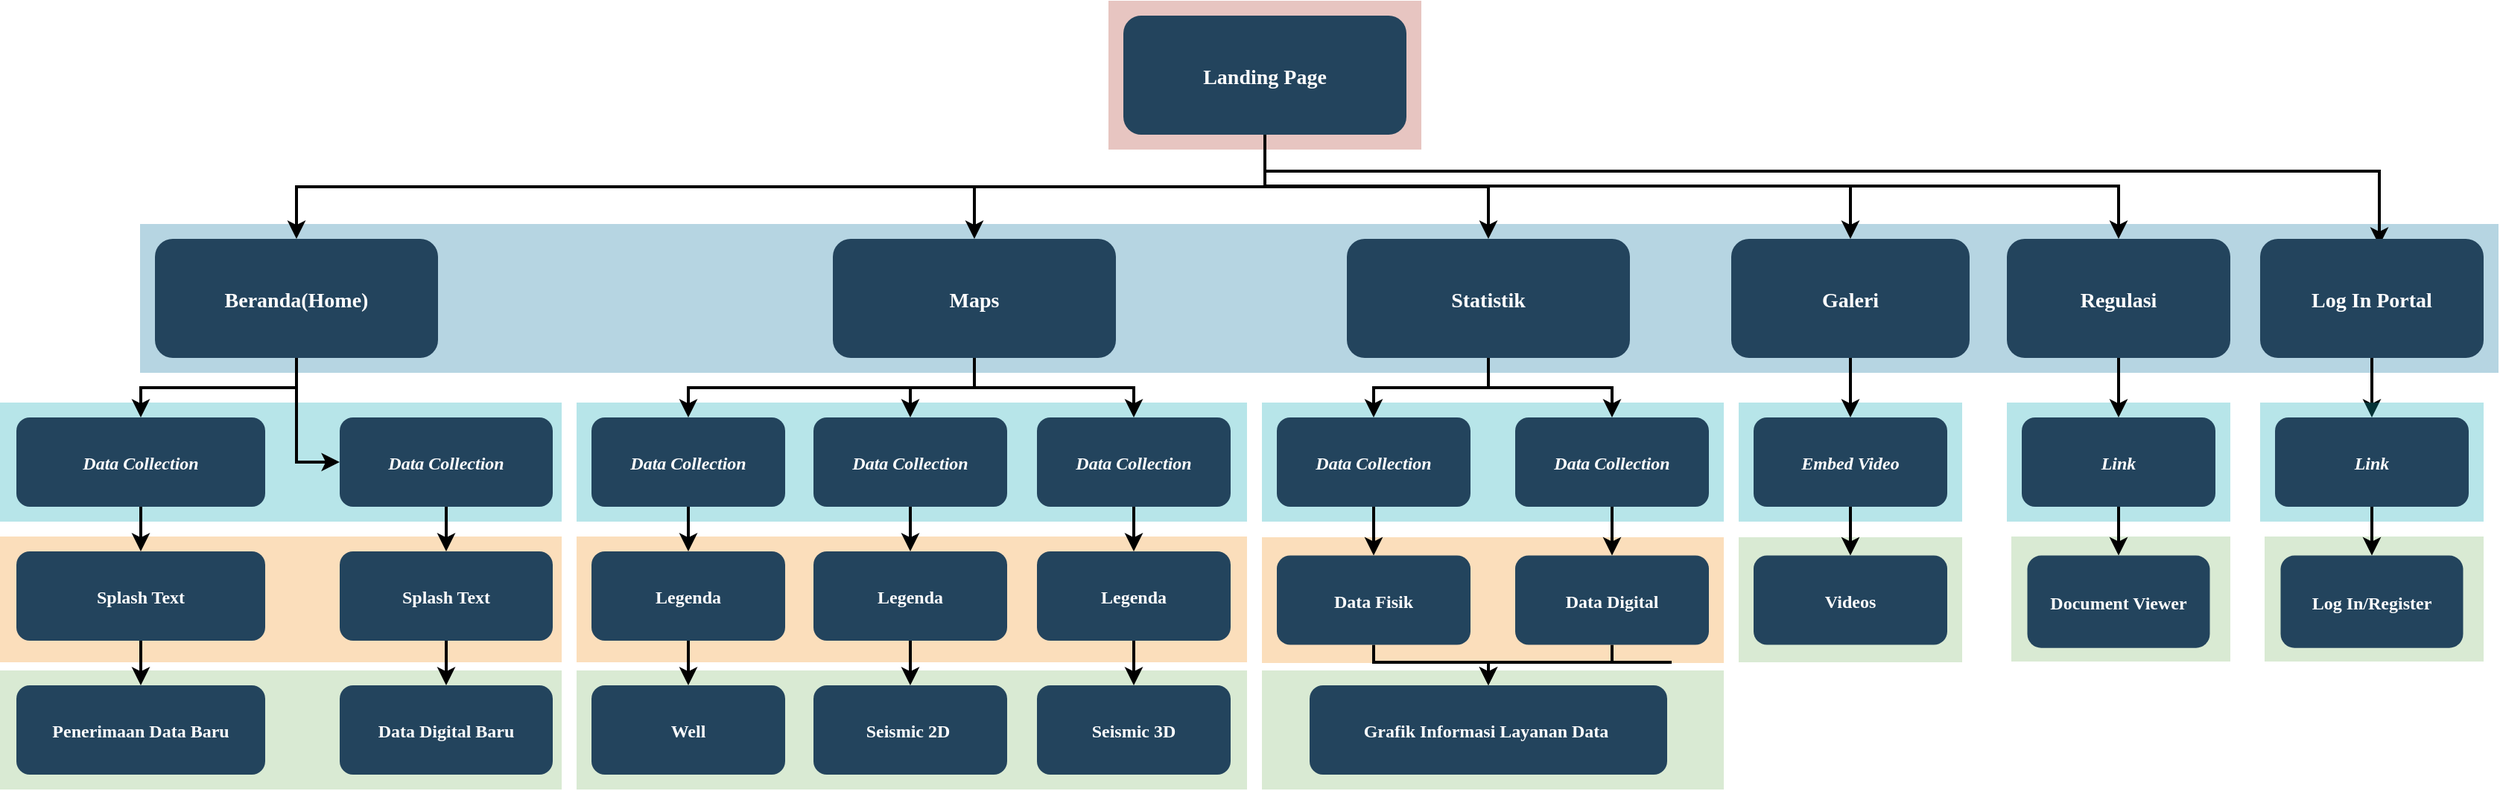 <mxfile version="24.5.5" type="github">
  <diagram name="Page-1" id="2c0d36ab-eaac-3732-788b-9136903baeff">
    <mxGraphModel dx="3000" dy="1866" grid="1" gridSize="10" guides="1" tooltips="1" connect="1" arrows="1" fold="1" page="1" pageScale="1.5" pageWidth="1169" pageHeight="827" background="none" math="0" shadow="0">
      <root>
        <mxCell id="0" />
        <mxCell id="1" parent="0" />
        <mxCell id="dAjFXQlxTXE7GqpOEZNo-170" value="" style="fillColor=#D9EAD3;strokeColor=none;" vertex="1" parent="1">
          <mxGeometry x="1353" y="535.5" width="147" height="84" as="geometry" />
        </mxCell>
        <mxCell id="dAjFXQlxTXE7GqpOEZNo-168" value="" style="fillColor=#12AAB5;strokeColor=none;opacity=30;" vertex="1" parent="1">
          <mxGeometry x="1350" y="445.5" width="150" height="80" as="geometry" />
        </mxCell>
        <mxCell id="dAjFXQlxTXE7GqpOEZNo-161" value="" style="fillColor=#D9EAD3;strokeColor=none;" vertex="1" parent="1">
          <mxGeometry x="1170" y="536" width="150" height="84" as="geometry" />
        </mxCell>
        <mxCell id="dAjFXQlxTXE7GqpOEZNo-158" value="" style="fillColor=#D9EAD3;strokeColor=none;gradientColor=none;" vertex="1" parent="1">
          <mxGeometry x="850" y="625.5" width="310" height="80" as="geometry" />
        </mxCell>
        <mxCell id="dAjFXQlxTXE7GqpOEZNo-149" value="" style="fillColor=#F2931E;strokeColor=none;opacity=30;" vertex="1" parent="1">
          <mxGeometry x="850" y="536" width="310" height="84.5" as="geometry" />
        </mxCell>
        <mxCell id="dAjFXQlxTXE7GqpOEZNo-135" value="" style="fillColor=#D9EAD3;strokeColor=none" vertex="1" parent="1">
          <mxGeometry x="3" y="625.5" width="377" height="80" as="geometry" />
        </mxCell>
        <mxCell id="dAjFXQlxTXE7GqpOEZNo-134" value="" style="fillColor=#D9EAD3;strokeColor=none" vertex="1" parent="1">
          <mxGeometry x="390" y="625.5" width="450" height="80" as="geometry" />
        </mxCell>
        <mxCell id="dAjFXQlxTXE7GqpOEZNo-130" value="" style="fillColor=#12AAB5;strokeColor=none;opacity=30;" vertex="1" parent="1">
          <mxGeometry x="850" y="445.5" width="310" height="80" as="geometry" />
        </mxCell>
        <mxCell id="123" value="" style="fillColor=#AE4132;strokeColor=none;opacity=30;" parent="1" vertex="1">
          <mxGeometry x="747" y="175.5" width="210" height="100.0" as="geometry" />
        </mxCell>
        <mxCell id="122" value="" style="fillColor=#10739E;strokeColor=none;opacity=30;" parent="1" vertex="1">
          <mxGeometry x="97" y="325.5" width="1583" height="100" as="geometry" />
        </mxCell>
        <mxCell id="117" value="" style="fillColor=#F2931E;strokeColor=none;opacity=30;" parent="1" vertex="1">
          <mxGeometry x="390" y="535.5" width="450" height="84.5" as="geometry" />
        </mxCell>
        <mxCell id="111" value="" style="fillColor=#F2931E;strokeColor=none;opacity=30;" parent="1" vertex="1">
          <mxGeometry x="3" y="535.5" width="377" height="84.5" as="geometry" />
        </mxCell>
        <mxCell id="110" value="" style="fillColor=#12AAB5;strokeColor=none;opacity=30;" parent="1" vertex="1">
          <mxGeometry x="1170" y="445.5" width="150" height="80" as="geometry" />
        </mxCell>
        <mxCell id="109" value="" style="fillColor=#12AAB5;strokeColor=none;opacity=30;" parent="1" vertex="1">
          <mxGeometry x="390" y="445.5" width="450" height="80" as="geometry" />
        </mxCell>
        <mxCell id="108" value="" style="fillColor=#12AAB5;strokeColor=none;opacity=30;" parent="1" vertex="1">
          <mxGeometry x="3" y="445.5" width="377" height="80" as="geometry" />
        </mxCell>
        <mxCell id="dAjFXQlxTXE7GqpOEZNo-164" style="edgeStyle=orthogonalEdgeStyle;rounded=0;orthogonalLoop=1;jettySize=auto;html=1;exitX=0.5;exitY=1;exitDx=0;exitDy=0;strokeWidth=2;entryX=0.5;entryY=0;entryDx=0;entryDy=0;" edge="1" parent="1" source="2" target="dAjFXQlxTXE7GqpOEZNo-163">
          <mxGeometry relative="1" as="geometry">
            <Array as="points">
              <mxPoint x="852" y="300" />
              <mxPoint x="1425" y="300" />
            </Array>
          </mxGeometry>
        </mxCell>
        <mxCell id="dAjFXQlxTXE7GqpOEZNo-178" style="edgeStyle=orthogonalEdgeStyle;rounded=0;orthogonalLoop=1;jettySize=auto;html=1;exitX=0.5;exitY=1;exitDx=0;exitDy=0;entryX=0.5;entryY=0;entryDx=0;entryDy=0;strokeWidth=2;" edge="1" parent="1" source="2" target="10">
          <mxGeometry relative="1" as="geometry" />
        </mxCell>
        <mxCell id="dAjFXQlxTXE7GqpOEZNo-180" style="edgeStyle=orthogonalEdgeStyle;rounded=0;orthogonalLoop=1;jettySize=auto;html=1;strokeWidth=2;" edge="1" parent="1" source="2">
          <mxGeometry relative="1" as="geometry">
            <mxPoint x="1600" y="340" as="targetPoint" />
            <Array as="points">
              <mxPoint x="852" y="290" />
              <mxPoint x="1600" y="290" />
            </Array>
          </mxGeometry>
        </mxCell>
        <mxCell id="2" value="Landing Page" style="rounded=1;fillColor=#23445D;gradientColor=none;strokeColor=none;fontColor=#FFFFFF;fontStyle=1;fontFamily=Tahoma;fontSize=14" parent="1" vertex="1">
          <mxGeometry x="757" y="185.5" width="190" height="80" as="geometry" />
        </mxCell>
        <mxCell id="4" value="Galeri" style="rounded=1;fillColor=#23445D;gradientColor=none;strokeColor=none;fontColor=#FFFFFF;fontStyle=1;fontFamily=Tahoma;fontSize=14" parent="1" vertex="1">
          <mxGeometry x="1165" y="335.5" width="160" height="80" as="geometry" />
        </mxCell>
        <mxCell id="9" value="" style="edgeStyle=elbowEdgeStyle;elbow=vertical;strokeWidth=2;rounded=0" parent="1" source="2" target="4" edge="1">
          <mxGeometry x="337" y="215.5" width="100" height="100" as="geometry">
            <mxPoint x="337" y="315.5" as="sourcePoint" />
            <mxPoint x="437" y="215.5" as="targetPoint" />
            <Array as="points">
              <mxPoint x="1070" y="300" />
            </Array>
          </mxGeometry>
        </mxCell>
        <mxCell id="dAjFXQlxTXE7GqpOEZNo-150" style="edgeStyle=orthogonalEdgeStyle;rounded=0;orthogonalLoop=1;jettySize=auto;html=1;exitX=0.5;exitY=1;exitDx=0;exitDy=0;entryX=0.5;entryY=0;entryDx=0;entryDy=0;strokeWidth=2;" edge="1" parent="1" source="10" target="dAjFXQlxTXE7GqpOEZNo-151">
          <mxGeometry relative="1" as="geometry">
            <mxPoint x="950" y="460" as="targetPoint" />
          </mxGeometry>
        </mxCell>
        <mxCell id="10" value="Statistik" style="rounded=1;fillColor=#23445D;gradientColor=none;strokeColor=none;fontColor=#FFFFFF;fontStyle=1;fontFamily=Tahoma;fontSize=14" parent="1" vertex="1">
          <mxGeometry x="907" y="335.5" width="190" height="80" as="geometry" />
        </mxCell>
        <mxCell id="12" value="Maps" style="rounded=1;fillColor=#23445D;gradientColor=none;strokeColor=none;fontColor=#FFFFFF;fontStyle=1;fontFamily=Tahoma;fontSize=14" parent="1" vertex="1">
          <mxGeometry x="562.0" y="335.5" width="190" height="80" as="geometry" />
        </mxCell>
        <mxCell id="13" value="Beranda(Home)" style="rounded=1;fillColor=#23445D;gradientColor=none;strokeColor=none;fontColor=#FFFFFF;fontStyle=1;fontFamily=Tahoma;fontSize=14" parent="1" vertex="1">
          <mxGeometry x="107" y="335.5" width="190" height="80" as="geometry" />
        </mxCell>
        <mxCell id="14" value="Data Collection" style="rounded=1;fillColor=#23445D;gradientColor=none;strokeColor=none;fontColor=#FFFFFF;fontStyle=3;fontFamily=Tahoma;fontSize=12;" parent="1" vertex="1">
          <mxGeometry x="14" y="455.5" width="167" height="60" as="geometry" />
        </mxCell>
        <mxCell id="15" value="Splash Text" style="rounded=1;fillColor=#23445D;gradientColor=none;strokeColor=none;fontColor=#FFFFFF;fontStyle=1;fontFamily=Tahoma;fontSize=12;" parent="1" vertex="1">
          <mxGeometry x="14" y="545.5" width="167" height="60" as="geometry" />
        </mxCell>
        <mxCell id="dAjFXQlxTXE7GqpOEZNo-148" style="edgeStyle=orthogonalEdgeStyle;rounded=0;orthogonalLoop=1;jettySize=auto;html=1;exitX=0.5;exitY=1;exitDx=0;exitDy=0;entryX=0.5;entryY=0;entryDx=0;entryDy=0;strokeWidth=2;" edge="1" parent="1" source="16" target="dAjFXQlxTXE7GqpOEZNo-124">
          <mxGeometry relative="1" as="geometry" />
        </mxCell>
        <mxCell id="16" value="Data Collection" style="rounded=1;fillColor=#23445D;gradientColor=none;strokeColor=none;fontColor=#FFFFFF;fontStyle=3;fontFamily=Tahoma;fontSize=12;" parent="1" vertex="1">
          <mxGeometry x="231" y="455.5" width="143" height="60" as="geometry" />
        </mxCell>
        <mxCell id="dAjFXQlxTXE7GqpOEZNo-171" style="edgeStyle=orthogonalEdgeStyle;rounded=0;orthogonalLoop=1;jettySize=auto;html=1;exitX=0.5;exitY=1;exitDx=0;exitDy=0;strokeWidth=2;" edge="1" parent="1" source="25" target="26">
          <mxGeometry relative="1" as="geometry" />
        </mxCell>
        <mxCell id="25" value="Data Collection" style="rounded=1;fillColor=#23445D;gradientColor=none;strokeColor=none;fontColor=#FFFFFF;fontStyle=3;fontFamily=Tahoma;fontSize=12;" parent="1" vertex="1">
          <mxGeometry x="400" y="455.5" width="130" height="60" as="geometry" />
        </mxCell>
        <mxCell id="dAjFXQlxTXE7GqpOEZNo-173" style="edgeStyle=orthogonalEdgeStyle;rounded=0;orthogonalLoop=1;jettySize=auto;html=1;exitX=0.5;exitY=1;exitDx=0;exitDy=0;entryX=0.5;entryY=0;entryDx=0;entryDy=0;strokeWidth=2;" edge="1" parent="1" source="26" target="27">
          <mxGeometry relative="1" as="geometry" />
        </mxCell>
        <mxCell id="26" value="Legenda" style="rounded=1;fillColor=#23445D;gradientColor=none;strokeColor=none;fontColor=#FFFFFF;fontStyle=1;fontFamily=Tahoma;fontSize=12;" parent="1" vertex="1">
          <mxGeometry x="400" y="545.5" width="130" height="60" as="geometry" />
        </mxCell>
        <mxCell id="27" value="Well" style="rounded=1;fillColor=#23445D;gradientColor=none;strokeColor=none;fontColor=#FFFFFF;fontStyle=1;fontFamily=Tahoma;fontSize=12;" parent="1" vertex="1">
          <mxGeometry x="400" y="635.5" width="130" height="60" as="geometry" />
        </mxCell>
        <mxCell id="dAjFXQlxTXE7GqpOEZNo-174" style="edgeStyle=orthogonalEdgeStyle;rounded=0;orthogonalLoop=1;jettySize=auto;html=1;exitX=0.5;exitY=1;exitDx=0;exitDy=0;strokeWidth=2;" edge="1" parent="1" source="29" target="30">
          <mxGeometry relative="1" as="geometry" />
        </mxCell>
        <mxCell id="29" value="Data Collection" style="rounded=1;fillColor=#23445D;gradientColor=none;strokeColor=none;fontColor=#FFFFFF;fontStyle=3;fontFamily=Tahoma;fontSize=12;" parent="1" vertex="1">
          <mxGeometry x="549" y="455.5" width="130" height="60" as="geometry" />
        </mxCell>
        <mxCell id="dAjFXQlxTXE7GqpOEZNo-175" style="edgeStyle=orthogonalEdgeStyle;rounded=0;orthogonalLoop=1;jettySize=auto;html=1;exitX=0.5;exitY=1;exitDx=0;exitDy=0;strokeWidth=2;" edge="1" parent="1" source="30" target="31">
          <mxGeometry relative="1" as="geometry" />
        </mxCell>
        <mxCell id="30" value="Legenda" style="rounded=1;fillColor=#23445D;gradientColor=none;strokeColor=none;fontColor=#FFFFFF;fontStyle=1;fontFamily=Tahoma;fontSize=12;" parent="1" vertex="1">
          <mxGeometry x="549" y="545.5" width="130" height="60" as="geometry" />
        </mxCell>
        <mxCell id="31" value="Seismic 2D " style="rounded=1;fillColor=#23445D;gradientColor=none;strokeColor=none;fontColor=#FFFFFF;fontStyle=1;fontFamily=Tahoma;fontSize=12;" parent="1" vertex="1">
          <mxGeometry x="549" y="635.5" width="130" height="60" as="geometry" />
        </mxCell>
        <mxCell id="dAjFXQlxTXE7GqpOEZNo-176" style="edgeStyle=orthogonalEdgeStyle;rounded=0;orthogonalLoop=1;jettySize=auto;html=1;exitX=0.5;exitY=1;exitDx=0;exitDy=0;strokeWidth=2;" edge="1" parent="1" source="33" target="34">
          <mxGeometry relative="1" as="geometry" />
        </mxCell>
        <mxCell id="33" value="Data Collection" style="rounded=1;fillColor=#23445D;gradientColor=none;strokeColor=none;fontColor=#FFFFFF;fontStyle=3;fontFamily=Tahoma;fontSize=12;" parent="1" vertex="1">
          <mxGeometry x="699" y="455.5" width="130" height="60" as="geometry" />
        </mxCell>
        <mxCell id="dAjFXQlxTXE7GqpOEZNo-177" style="edgeStyle=orthogonalEdgeStyle;rounded=0;orthogonalLoop=1;jettySize=auto;html=1;exitX=0.5;exitY=1;exitDx=0;exitDy=0;entryX=0.5;entryY=0;entryDx=0;entryDy=0;strokeWidth=2;" edge="1" parent="1" source="34" target="35">
          <mxGeometry relative="1" as="geometry" />
        </mxCell>
        <mxCell id="34" value="Legenda" style="rounded=1;fillColor=#23445D;gradientColor=none;strokeColor=none;fontColor=#FFFFFF;fontStyle=1;fontFamily=Tahoma;fontSize=12;" parent="1" vertex="1">
          <mxGeometry x="699" y="545.5" width="130" height="60" as="geometry" />
        </mxCell>
        <mxCell id="35" value="Seismic 3D" style="rounded=1;fillColor=#23445D;gradientColor=none;strokeColor=none;fontColor=#FFFFFF;fontStyle=1;fontFamily=Tahoma;fontSize=12;" parent="1" vertex="1">
          <mxGeometry x="699" y="635.5" width="130" height="60" as="geometry" />
        </mxCell>
        <mxCell id="dAjFXQlxTXE7GqpOEZNo-156" style="edgeStyle=orthogonalEdgeStyle;rounded=0;orthogonalLoop=1;jettySize=auto;html=1;exitX=0.5;exitY=1;exitDx=0;exitDy=0;strokeWidth=2;" edge="1" parent="1" source="41" target="dAjFXQlxTXE7GqpOEZNo-154">
          <mxGeometry relative="1" as="geometry" />
        </mxCell>
        <mxCell id="41" value="Data Collection" style="rounded=1;fillColor=#23445D;gradientColor=none;strokeColor=none;fontColor=#FFFFFF;fontStyle=3;fontFamily=Tahoma;fontSize=12;" parent="1" vertex="1">
          <mxGeometry x="1020" y="455.5" width="130" height="60" as="geometry" />
        </mxCell>
        <mxCell id="dAjFXQlxTXE7GqpOEZNo-159" style="edgeStyle=orthogonalEdgeStyle;rounded=0;orthogonalLoop=1;jettySize=auto;html=1;exitX=0.5;exitY=1;exitDx=0;exitDy=0;entryX=0.5;entryY=0;entryDx=0;entryDy=0;strokeWidth=2;" edge="1" parent="1" source="42" target="43">
          <mxGeometry relative="1" as="geometry">
            <Array as="points">
              <mxPoint x="985" y="620" />
              <mxPoint x="1050" y="620" />
            </Array>
          </mxGeometry>
        </mxCell>
        <mxCell id="42" value="Data Fisik" style="rounded=1;fillColor=#23445D;gradientColor=none;strokeColor=none;fontColor=#FFFFFF;fontStyle=1;fontFamily=Tahoma;fontSize=12;" parent="1" vertex="1">
          <mxGeometry x="860" y="548.25" width="130" height="60" as="geometry" />
        </mxCell>
        <mxCell id="43" value="Grafik Informasi Layanan Data " style="rounded=1;fillColor=#23445D;gradientColor=none;strokeColor=none;fontColor=#FFFFFF;fontStyle=1;fontFamily=Tahoma;fontSize=12;" parent="1" vertex="1">
          <mxGeometry x="882" y="635.5" width="240" height="60" as="geometry" />
        </mxCell>
        <mxCell id="dAjFXQlxTXE7GqpOEZNo-162" style="edgeStyle=orthogonalEdgeStyle;rounded=0;orthogonalLoop=1;jettySize=auto;html=1;exitX=0.5;exitY=1;exitDx=0;exitDy=0;entryX=0.5;entryY=0;entryDx=0;entryDy=0;strokeWidth=2;" edge="1" parent="1" source="48" target="53">
          <mxGeometry relative="1" as="geometry" />
        </mxCell>
        <mxCell id="48" value="Embed Video" style="rounded=1;fillColor=#23445D;gradientColor=none;strokeColor=none;fontColor=#FFFFFF;fontStyle=3;fontFamily=Tahoma;fontSize=12;" parent="1" vertex="1">
          <mxGeometry x="1180" y="455.5" width="130" height="60" as="geometry" />
        </mxCell>
        <mxCell id="53" value="Videos" style="rounded=1;fillColor=#23445D;gradientColor=none;strokeColor=none;fontColor=#FFFFFF;fontStyle=1;fontFamily=Tahoma;fontSize=12;" parent="1" vertex="1">
          <mxGeometry x="1180" y="548.25" width="130" height="60" as="geometry" />
        </mxCell>
        <mxCell id="59" value="" style="edgeStyle=elbowEdgeStyle;elbow=vertical;strokeWidth=2;rounded=0" parent="1" source="2" target="12" edge="1">
          <mxGeometry x="347" y="225.5" width="100" height="100" as="geometry">
            <mxPoint x="862.0" y="275.5" as="sourcePoint" />
            <mxPoint x="1467.0" y="345.5" as="targetPoint" />
          </mxGeometry>
        </mxCell>
        <mxCell id="61" value="" style="edgeStyle=elbowEdgeStyle;elbow=vertical;strokeWidth=2;rounded=0" parent="1" source="2" target="13" edge="1">
          <mxGeometry x="-23" y="135.5" width="100" height="100" as="geometry">
            <mxPoint x="-23" y="235.5" as="sourcePoint" />
            <mxPoint x="77" y="135.5" as="targetPoint" />
          </mxGeometry>
        </mxCell>
        <mxCell id="62" value="" style="edgeStyle=elbowEdgeStyle;elbow=vertical;strokeWidth=2;rounded=0" parent="1" source="13" target="14" edge="1">
          <mxGeometry x="-23" y="135.5" width="100" height="100" as="geometry">
            <mxPoint x="-23" y="235.5" as="sourcePoint" />
            <mxPoint x="77" y="135.5" as="targetPoint" />
          </mxGeometry>
        </mxCell>
        <mxCell id="64" value="" style="edgeStyle=elbowEdgeStyle;elbow=horizontal;strokeWidth=2;rounded=0" parent="1" source="13" target="16" edge="1">
          <mxGeometry x="-23" y="135.5" width="100" height="100" as="geometry">
            <mxPoint x="-23" y="235.5" as="sourcePoint" />
            <mxPoint x="77" y="135.5" as="targetPoint" />
            <Array as="points">
              <mxPoint x="202" y="435.5" />
            </Array>
          </mxGeometry>
        </mxCell>
        <mxCell id="100" value="" style="edgeStyle=elbowEdgeStyle;elbow=vertical;strokeWidth=2;rounded=0" parent="1" source="12" target="25" edge="1">
          <mxGeometry x="-23" y="135.5" width="100" height="100" as="geometry">
            <mxPoint x="-23" y="235.5" as="sourcePoint" />
            <mxPoint x="77" y="135.5" as="targetPoint" />
          </mxGeometry>
        </mxCell>
        <mxCell id="101" value="" style="edgeStyle=elbowEdgeStyle;elbow=vertical;strokeWidth=2;rounded=0" parent="1" source="12" target="29" edge="1">
          <mxGeometry x="-23" y="135.5" width="100" height="100" as="geometry">
            <mxPoint x="-23" y="235.5" as="sourcePoint" />
            <mxPoint x="77" y="135.5" as="targetPoint" />
          </mxGeometry>
        </mxCell>
        <mxCell id="102" value="" style="edgeStyle=elbowEdgeStyle;elbow=vertical;strokeWidth=2;rounded=0" parent="1" source="12" target="33" edge="1">
          <mxGeometry x="-23" y="135.5" width="100" height="100" as="geometry">
            <mxPoint x="-23" y="235.5" as="sourcePoint" />
            <mxPoint x="77" y="135.5" as="targetPoint" />
          </mxGeometry>
        </mxCell>
        <mxCell id="103" value="" style="edgeStyle=elbowEdgeStyle;elbow=vertical;strokeWidth=2;rounded=0" parent="1" source="10" target="41" edge="1">
          <mxGeometry x="-23" y="135.5" width="100" height="100" as="geometry">
            <mxPoint x="-23" y="235.5" as="sourcePoint" />
            <mxPoint x="77" y="135.5" as="targetPoint" />
          </mxGeometry>
        </mxCell>
        <mxCell id="104" value="" style="edgeStyle=elbowEdgeStyle;elbow=vertical;strokeWidth=2;rounded=0" parent="1" source="4" target="48" edge="1">
          <mxGeometry x="-23" y="135.5" width="100" height="100" as="geometry">
            <mxPoint x="-145" y="235.5" as="sourcePoint" />
            <mxPoint x="-45" y="135.5" as="targetPoint" />
          </mxGeometry>
        </mxCell>
        <mxCell id="107" value="" style="edgeStyle=elbowEdgeStyle;elbow=vertical;rounded=0;strokeWidth=2" parent="1" source="14" target="15" edge="1">
          <mxGeometry x="-23" y="135.5" width="100" height="100" as="geometry">
            <mxPoint x="-29" y="235.5" as="sourcePoint" />
            <mxPoint x="71" y="135.5" as="targetPoint" />
          </mxGeometry>
        </mxCell>
        <mxCell id="dAjFXQlxTXE7GqpOEZNo-145" style="edgeStyle=orthogonalEdgeStyle;rounded=0;orthogonalLoop=1;jettySize=auto;html=1;exitX=0.5;exitY=1;exitDx=0;exitDy=0;strokeWidth=2;" edge="1" parent="1" source="dAjFXQlxTXE7GqpOEZNo-124" target="dAjFXQlxTXE7GqpOEZNo-133">
          <mxGeometry relative="1" as="geometry" />
        </mxCell>
        <mxCell id="dAjFXQlxTXE7GqpOEZNo-124" value="Splash Text" style="rounded=1;fillColor=#23445D;gradientColor=none;strokeColor=none;fontColor=#FFFFFF;fontStyle=1;fontFamily=Tahoma;fontSize=12;" vertex="1" parent="1">
          <mxGeometry x="231" y="545.5" width="143" height="60" as="geometry" />
        </mxCell>
        <mxCell id="dAjFXQlxTXE7GqpOEZNo-133" value="Data Digital Baru" style="rounded=1;fillColor=#23445D;gradientColor=none;strokeColor=none;fontColor=#FFFFFF;fontStyle=1;fontFamily=Tahoma;fontSize=12;" vertex="1" parent="1">
          <mxGeometry x="231" y="635.5" width="143" height="60" as="geometry" />
        </mxCell>
        <mxCell id="dAjFXQlxTXE7GqpOEZNo-136" value="Penerimaan Data Baru" style="rounded=1;fillColor=#23445D;gradientColor=none;strokeColor=none;fontColor=#FFFFFF;fontStyle=1;fontFamily=Tahoma;fontSize=12;" vertex="1" parent="1">
          <mxGeometry x="14" y="635.5" width="167" height="60" as="geometry" />
        </mxCell>
        <mxCell id="dAjFXQlxTXE7GqpOEZNo-144" style="edgeStyle=orthogonalEdgeStyle;rounded=0;orthogonalLoop=1;jettySize=auto;html=1;exitX=0.5;exitY=1;exitDx=0;exitDy=0;strokeWidth=2;" edge="1" parent="1" source="15" target="dAjFXQlxTXE7GqpOEZNo-136">
          <mxGeometry relative="1" as="geometry" />
        </mxCell>
        <mxCell id="dAjFXQlxTXE7GqpOEZNo-157" style="edgeStyle=orthogonalEdgeStyle;rounded=0;orthogonalLoop=1;jettySize=auto;html=1;exitX=0.5;exitY=1;exitDx=0;exitDy=0;strokeWidth=2;" edge="1" parent="1" source="dAjFXQlxTXE7GqpOEZNo-151" target="42">
          <mxGeometry relative="1" as="geometry" />
        </mxCell>
        <mxCell id="dAjFXQlxTXE7GqpOEZNo-151" value="Data Collection" style="rounded=1;fillColor=#23445D;gradientColor=none;strokeColor=none;fontColor=#FFFFFF;fontStyle=3;fontFamily=Tahoma;fontSize=12;" vertex="1" parent="1">
          <mxGeometry x="860" y="455.5" width="130" height="60" as="geometry" />
        </mxCell>
        <mxCell id="dAjFXQlxTXE7GqpOEZNo-160" style="edgeStyle=orthogonalEdgeStyle;rounded=0;orthogonalLoop=1;jettySize=auto;html=1;exitX=0.5;exitY=1;exitDx=0;exitDy=0;strokeWidth=2;entryX=0.5;entryY=0;entryDx=0;entryDy=0;" edge="1" parent="1" source="dAjFXQlxTXE7GqpOEZNo-154" target="43">
          <mxGeometry relative="1" as="geometry">
            <Array as="points">
              <mxPoint x="1125" y="620" />
              <mxPoint x="1042" y="620" />
            </Array>
          </mxGeometry>
        </mxCell>
        <mxCell id="dAjFXQlxTXE7GqpOEZNo-154" value="Data Digital" style="rounded=1;fillColor=#23445D;gradientColor=none;strokeColor=none;fontColor=#FFFFFF;fontStyle=1;fontFamily=Tahoma;fontSize=12;" vertex="1" parent="1">
          <mxGeometry x="1020" y="548.25" width="130" height="60" as="geometry" />
        </mxCell>
        <mxCell id="dAjFXQlxTXE7GqpOEZNo-169" style="edgeStyle=orthogonalEdgeStyle;rounded=0;orthogonalLoop=1;jettySize=auto;html=1;exitX=0.5;exitY=1;exitDx=0;exitDy=0;entryX=0.5;entryY=0;entryDx=0;entryDy=0;strokeWidth=2;" edge="1" parent="1" source="dAjFXQlxTXE7GqpOEZNo-163" target="dAjFXQlxTXE7GqpOEZNo-166">
          <mxGeometry relative="1" as="geometry" />
        </mxCell>
        <mxCell id="dAjFXQlxTXE7GqpOEZNo-163" value="Regulasi" style="rounded=1;fillColor=#23445D;gradientColor=none;strokeColor=none;fontColor=#FFFFFF;fontStyle=1;fontFamily=Tahoma;fontSize=14" vertex="1" parent="1">
          <mxGeometry x="1350" y="335.5" width="150" height="80" as="geometry" />
        </mxCell>
        <mxCell id="dAjFXQlxTXE7GqpOEZNo-165" style="edgeStyle=orthogonalEdgeStyle;rounded=0;orthogonalLoop=1;jettySize=auto;html=1;exitX=0.5;exitY=1;exitDx=0;exitDy=0;entryX=0.5;entryY=0;entryDx=0;entryDy=0;strokeWidth=2;" edge="1" source="dAjFXQlxTXE7GqpOEZNo-166" target="dAjFXQlxTXE7GqpOEZNo-167" parent="1">
          <mxGeometry relative="1" as="geometry" />
        </mxCell>
        <mxCell id="dAjFXQlxTXE7GqpOEZNo-166" value="Link" style="rounded=1;fillColor=#23445D;gradientColor=none;strokeColor=none;fontColor=#FFFFFF;fontStyle=3;fontFamily=Tahoma;fontSize=12;" vertex="1" parent="1">
          <mxGeometry x="1360" y="455.5" width="130" height="60" as="geometry" />
        </mxCell>
        <mxCell id="dAjFXQlxTXE7GqpOEZNo-167" value="Document Viewer" style="rounded=1;fillColor=#23445D;gradientColor=none;strokeColor=none;fontColor=#FFFFFF;fontStyle=1;fontFamily=Tahoma;fontSize=12;" vertex="1" parent="1">
          <mxGeometry x="1363.75" y="548.25" width="122.5" height="62.13" as="geometry" />
        </mxCell>
        <mxCell id="dAjFXQlxTXE7GqpOEZNo-186" style="edgeStyle=orthogonalEdgeStyle;rounded=0;orthogonalLoop=1;jettySize=auto;html=1;exitX=0.5;exitY=1;exitDx=0;exitDy=0;strokeWidth=2;" edge="1" parent="1" source="dAjFXQlxTXE7GqpOEZNo-179" target="dAjFXQlxTXE7GqpOEZNo-184">
          <mxGeometry relative="1" as="geometry" />
        </mxCell>
        <mxCell id="dAjFXQlxTXE7GqpOEZNo-179" value="Log In Portal" style="rounded=1;fillColor=#23445D;gradientColor=none;strokeColor=none;fontColor=#FFFFFF;fontStyle=1;fontFamily=Tahoma;fontSize=14" vertex="1" parent="1">
          <mxGeometry x="1520" y="335.5" width="150" height="80" as="geometry" />
        </mxCell>
        <mxCell id="dAjFXQlxTXE7GqpOEZNo-181" value="" style="fillColor=#D9EAD3;strokeColor=none;" vertex="1" parent="1">
          <mxGeometry x="1523" y="535.5" width="147" height="84" as="geometry" />
        </mxCell>
        <mxCell id="dAjFXQlxTXE7GqpOEZNo-182" value="" style="fillColor=#12AAB5;strokeColor=none;opacity=30;" vertex="1" parent="1">
          <mxGeometry x="1520" y="445.5" width="150" height="80" as="geometry" />
        </mxCell>
        <mxCell id="dAjFXQlxTXE7GqpOEZNo-183" style="edgeStyle=orthogonalEdgeStyle;rounded=0;orthogonalLoop=1;jettySize=auto;html=1;exitX=0.5;exitY=1;exitDx=0;exitDy=0;entryX=0.5;entryY=0;entryDx=0;entryDy=0;strokeWidth=2;" edge="1" source="dAjFXQlxTXE7GqpOEZNo-184" target="dAjFXQlxTXE7GqpOEZNo-185" parent="1">
          <mxGeometry relative="1" as="geometry" />
        </mxCell>
        <mxCell id="dAjFXQlxTXE7GqpOEZNo-184" value="Link" style="rounded=1;fillColor=#23445D;gradientColor=none;strokeColor=none;fontColor=#FFFFFF;fontStyle=3;fontFamily=Tahoma;fontSize=12;" vertex="1" parent="1">
          <mxGeometry x="1530" y="455.5" width="130" height="60" as="geometry" />
        </mxCell>
        <mxCell id="dAjFXQlxTXE7GqpOEZNo-185" value="Log In/Register" style="rounded=1;fillColor=#23445D;gradientColor=none;strokeColor=none;fontColor=#FFFFFF;fontStyle=1;fontFamily=Tahoma;fontSize=12;" vertex="1" parent="1">
          <mxGeometry x="1533.75" y="548.25" width="122.5" height="62.13" as="geometry" />
        </mxCell>
      </root>
    </mxGraphModel>
  </diagram>
</mxfile>
